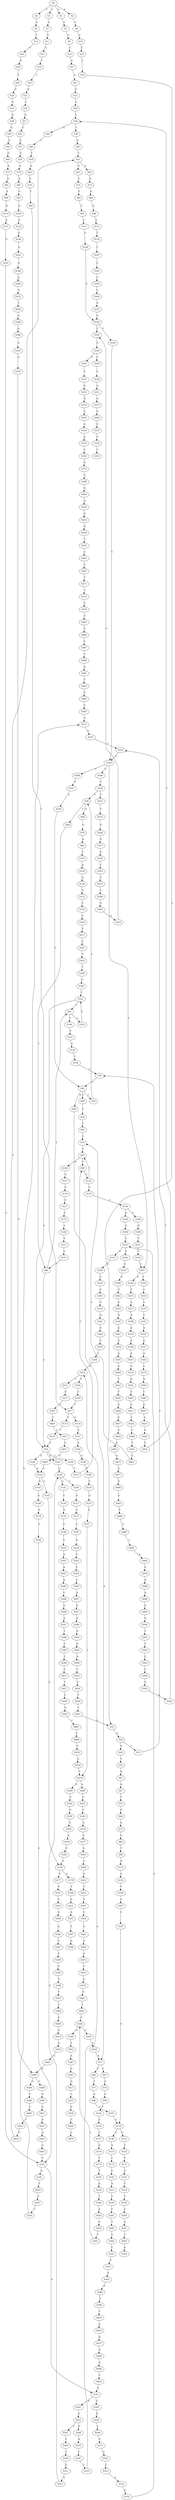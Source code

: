 strict digraph  {
	S0 -> S1 [ label = G ];
	S0 -> S2 [ label = A ];
	S0 -> S3 [ label = T ];
	S0 -> S4 [ label = C ];
	S1 -> S5 [ label = A ];
	S2 -> S6 [ label = C ];
	S3 -> S7 [ label = A ];
	S4 -> S8 [ label = A ];
	S5 -> S9 [ label = G ];
	S6 -> S10 [ label = C ];
	S7 -> S11 [ label = G ];
	S8 -> S12 [ label = T ];
	S9 -> S13 [ label = C ];
	S10 -> S14 [ label = T ];
	S11 -> S15 [ label = G ];
	S12 -> S16 [ label = C ];
	S13 -> S17 [ label = G ];
	S14 -> S18 [ label = T ];
	S15 -> S19 [ label = T ];
	S16 -> S20 [ label = A ];
	S17 -> S21 [ label = A ];
	S18 -> S22 [ label = C ];
	S19 -> S23 [ label = C ];
	S20 -> S24 [ label = T ];
	S21 -> S25 [ label = G ];
	S22 -> S26 [ label = G ];
	S23 -> S27 [ label = A ];
	S24 -> S28 [ label = C ];
	S25 -> S29 [ label = C ];
	S26 -> S30 [ label = A ];
	S26 -> S31 [ label = T ];
	S27 -> S32 [ label = C ];
	S28 -> S33 [ label = A ];
	S29 -> S34 [ label = C ];
	S30 -> S35 [ label = T ];
	S31 -> S36 [ label = C ];
	S32 -> S37 [ label = A ];
	S33 -> S38 [ label = G ];
	S34 -> S39 [ label = T ];
	S34 -> S40 [ label = G ];
	S35 -> S41 [ label = A ];
	S36 -> S42 [ label = C ];
	S37 -> S43 [ label = C ];
	S38 -> S44 [ label = G ];
	S39 -> S45 [ label = G ];
	S40 -> S46 [ label = C ];
	S41 -> S47 [ label = A ];
	S42 -> S48 [ label = C ];
	S42 -> S49 [ label = A ];
	S42 -> S50 [ label = T ];
	S43 -> S51 [ label = C ];
	S44 -> S52 [ label = G ];
	S45 -> S53 [ label = T ];
	S46 -> S54 [ label = T ];
	S47 -> S55 [ label = T ];
	S48 -> S56 [ label = T ];
	S49 -> S57 [ label = A ];
	S50 -> S58 [ label = T ];
	S51 -> S59 [ label = A ];
	S52 -> S60 [ label = G ];
	S53 -> S61 [ label = G ];
	S53 -> S62 [ label = A ];
	S54 -> S63 [ label = A ];
	S55 -> S64 [ label = G ];
	S56 -> S65 [ label = C ];
	S57 -> S66 [ label = G ];
	S57 -> S67 [ label = C ];
	S58 -> S68 [ label = A ];
	S58 -> S69 [ label = C ];
	S59 -> S70 [ label = A ];
	S60 -> S71 [ label = A ];
	S61 -> S72 [ label = T ];
	S62 -> S73 [ label = G ];
	S63 -> S74 [ label = C ];
	S64 -> S75 [ label = A ];
	S65 -> S76 [ label = C ];
	S66 -> S77 [ label = T ];
	S67 -> S78 [ label = A ];
	S68 -> S79 [ label = G ];
	S69 -> S80 [ label = T ];
	S70 -> S81 [ label = A ];
	S71 -> S82 [ label = A ];
	S72 -> S83 [ label = C ];
	S73 -> S84 [ label = A ];
	S74 -> S85 [ label = T ];
	S75 -> S86 [ label = G ];
	S76 -> S87 [ label = T ];
	S77 -> S88 [ label = A ];
	S78 -> S89 [ label = G ];
	S79 -> S90 [ label = A ];
	S80 -> S91 [ label = T ];
	S80 -> S92 [ label = C ];
	S81 -> S93 [ label = G ];
	S82 -> S94 [ label = A ];
	S83 -> S95 [ label = C ];
	S84 -> S96 [ label = A ];
	S85 -> S97 [ label = T ];
	S86 -> S98 [ label = T ];
	S87 -> S99 [ label = C ];
	S87 -> S100 [ label = A ];
	S88 -> S101 [ label = C ];
	S89 -> S102 [ label = T ];
	S90 -> S103 [ label = T ];
	S91 -> S104 [ label = T ];
	S91 -> S105 [ label = C ];
	S92 -> S106 [ label = C ];
	S92 -> S107 [ label = A ];
	S92 -> S108 [ label = G ];
	S93 -> S109 [ label = A ];
	S94 -> S110 [ label = G ];
	S95 -> S111 [ label = C ];
	S96 -> S112 [ label = A ];
	S97 -> S113 [ label = C ];
	S97 -> S114 [ label = A ];
	S98 -> S115 [ label = A ];
	S99 -> S116 [ label = C ];
	S100 -> S117 [ label = C ];
	S101 -> S118 [ label = C ];
	S102 -> S119 [ label = C ];
	S103 -> S120 [ label = A ];
	S104 -> S121 [ label = C ];
	S105 -> S122 [ label = T ];
	S106 -> S123 [ label = T ];
	S107 -> S124 [ label = G ];
	S108 -> S125 [ label = A ];
	S109 -> S126 [ label = A ];
	S110 -> S127 [ label = A ];
	S111 -> S128 [ label = G ];
	S112 -> S129 [ label = T ];
	S113 -> S130 [ label = T ];
	S114 -> S131 [ label = A ];
	S115 -> S132 [ label = G ];
	S116 -> S133 [ label = G ];
	S116 -> S87 [ label = T ];
	S117 -> S134 [ label = C ];
	S118 -> S135 [ label = G ];
	S118 -> S136 [ label = C ];
	S119 -> S137 [ label = C ];
	S120 -> S138 [ label = A ];
	S121 -> S139 [ label = G ];
	S122 -> S92 [ label = C ];
	S122 -> S91 [ label = T ];
	S123 -> S99 [ label = C ];
	S124 -> S140 [ label = T ];
	S124 -> S141 [ label = A ];
	S125 -> S142 [ label = C ];
	S125 -> S143 [ label = A ];
	S126 -> S144 [ label = G ];
	S127 -> S145 [ label = G ];
	S128 -> S146 [ label = G ];
	S129 -> S147 [ label = T ];
	S130 -> S92 [ label = C ];
	S131 -> S148 [ label = A ];
	S132 -> S149 [ label = T ];
	S133 -> S150 [ label = C ];
	S134 -> S151 [ label = C ];
	S135 -> S152 [ label = T ];
	S136 -> S153 [ label = G ];
	S137 -> S154 [ label = G ];
	S138 -> S155 [ label = A ];
	S139 -> S156 [ label = T ];
	S140 -> S157 [ label = A ];
	S141 -> S158 [ label = C ];
	S142 -> S159 [ label = G ];
	S143 -> S160 [ label = G ];
	S144 -> S161 [ label = G ];
	S145 -> S162 [ label = C ];
	S146 -> S163 [ label = C ];
	S146 -> S164 [ label = T ];
	S147 -> S165 [ label = C ];
	S148 -> S166 [ label = G ];
	S149 -> S167 [ label = A ];
	S150 -> S168 [ label = G ];
	S150 -> S169 [ label = A ];
	S151 -> S170 [ label = C ];
	S152 -> S171 [ label = T ];
	S153 -> S172 [ label = C ];
	S154 -> S173 [ label = T ];
	S155 -> S174 [ label = C ];
	S156 -> S36 [ label = C ];
	S157 -> S175 [ label = G ];
	S158 -> S176 [ label = A ];
	S159 -> S177 [ label = C ];
	S159 -> S178 [ label = G ];
	S160 -> S179 [ label = A ];
	S161 -> S180 [ label = A ];
	S162 -> S181 [ label = A ];
	S162 -> S182 [ label = G ];
	S163 -> S183 [ label = G ];
	S164 -> S184 [ label = C ];
	S165 -> S185 [ label = C ];
	S166 -> S186 [ label = T ];
	S167 -> S187 [ label = C ];
	S168 -> S188 [ label = G ];
	S169 -> S189 [ label = G ];
	S170 -> S190 [ label = T ];
	S171 -> S191 [ label = A ];
	S172 -> S192 [ label = C ];
	S173 -> S193 [ label = T ];
	S174 -> S194 [ label = C ];
	S175 -> S195 [ label = C ];
	S176 -> S196 [ label = C ];
	S177 -> S197 [ label = A ];
	S178 -> S198 [ label = T ];
	S179 -> S199 [ label = G ];
	S180 -> S200 [ label = A ];
	S181 -> S201 [ label = A ];
	S181 -> S202 [ label = G ];
	S182 -> S203 [ label = T ];
	S183 -> S204 [ label = C ];
	S183 -> S205 [ label = G ];
	S184 -> S206 [ label = C ];
	S184 -> S207 [ label = T ];
	S184 -> S208 [ label = G ];
	S185 -> S209 [ label = C ];
	S186 -> S210 [ label = C ];
	S187 -> S118 [ label = C ];
	S188 -> S211 [ label = T ];
	S189 -> S212 [ label = C ];
	S190 -> S213 [ label = T ];
	S191 -> S214 [ label = C ];
	S192 -> S215 [ label = A ];
	S193 -> S216 [ label = G ];
	S194 -> S217 [ label = T ];
	S195 -> S218 [ label = A ];
	S196 -> S219 [ label = G ];
	S197 -> S220 [ label = G ];
	S198 -> S221 [ label = A ];
	S199 -> S162 [ label = C ];
	S200 -> S222 [ label = G ];
	S201 -> S223 [ label = G ];
	S202 -> S224 [ label = G ];
	S203 -> S225 [ label = C ];
	S204 -> S226 [ label = T ];
	S205 -> S227 [ label = T ];
	S206 -> S228 [ label = T ];
	S207 -> S229 [ label = T ];
	S207 -> S230 [ label = A ];
	S208 -> S231 [ label = T ];
	S209 -> S232 [ label = G ];
	S210 -> S233 [ label = G ];
	S211 -> S234 [ label = C ];
	S212 -> S235 [ label = C ];
	S212 -> S236 [ label = A ];
	S213 -> S237 [ label = C ];
	S214 -> S238 [ label = T ];
	S215 -> S239 [ label = C ];
	S216 -> S240 [ label = T ];
	S217 -> S241 [ label = C ];
	S218 -> S242 [ label = C ];
	S219 -> S243 [ label = A ];
	S220 -> S244 [ label = G ];
	S221 -> S245 [ label = A ];
	S222 -> S246 [ label = T ];
	S223 -> S247 [ label = T ];
	S223 -> S248 [ label = G ];
	S224 -> S249 [ label = T ];
	S225 -> S250 [ label = C ];
	S226 -> S251 [ label = G ];
	S227 -> S252 [ label = G ];
	S228 -> S253 [ label = C ];
	S228 -> S58 [ label = T ];
	S229 -> S254 [ label = C ];
	S230 -> S255 [ label = T ];
	S231 -> S256 [ label = C ];
	S232 -> S146 [ label = G ];
	S233 -> S257 [ label = G ];
	S234 -> S207 [ label = T ];
	S235 -> S258 [ label = A ];
	S236 -> S259 [ label = G ];
	S237 -> S80 [ label = T ];
	S238 -> S260 [ label = C ];
	S239 -> S261 [ label = C ];
	S240 -> S262 [ label = A ];
	S241 -> S263 [ label = T ];
	S242 -> S264 [ label = C ];
	S243 -> S265 [ label = A ];
	S244 -> S266 [ label = A ];
	S245 -> S267 [ label = T ];
	S246 -> S268 [ label = G ];
	S247 -> S269 [ label = C ];
	S248 -> S270 [ label = A ];
	S249 -> S271 [ label = C ];
	S250 -> S272 [ label = G ];
	S251 -> S273 [ label = G ];
	S252 -> S274 [ label = G ];
	S253 -> S275 [ label = T ];
	S254 -> S276 [ label = C ];
	S255 -> S277 [ label = A ];
	S256 -> S42 [ label = C ];
	S257 -> S278 [ label = T ];
	S258 -> S279 [ label = C ];
	S259 -> S280 [ label = A ];
	S260 -> S281 [ label = G ];
	S261 -> S282 [ label = T ];
	S262 -> S283 [ label = G ];
	S263 -> S284 [ label = T ];
	S264 -> S285 [ label = C ];
	S265 -> S286 [ label = A ];
	S266 -> S287 [ label = C ];
	S267 -> S288 [ label = G ];
	S268 -> S289 [ label = A ];
	S269 -> S290 [ label = T ];
	S270 -> S291 [ label = C ];
	S271 -> S292 [ label = G ];
	S272 -> S293 [ label = G ];
	S273 -> S294 [ label = G ];
	S274 -> S295 [ label = C ];
	S275 -> S296 [ label = G ];
	S276 -> S297 [ label = T ];
	S277 -> S298 [ label = A ];
	S278 -> S299 [ label = G ];
	S278 -> S300 [ label = A ];
	S279 -> S301 [ label = G ];
	S280 -> S302 [ label = G ];
	S281 -> S303 [ label = T ];
	S282 -> S304 [ label = G ];
	S283 -> S305 [ label = T ];
	S284 -> S306 [ label = C ];
	S285 -> S307 [ label = A ];
	S286 -> S308 [ label = C ];
	S287 -> S309 [ label = A ];
	S289 -> S310 [ label = A ];
	S290 -> S311 [ label = C ];
	S291 -> S312 [ label = T ];
	S292 -> S313 [ label = C ];
	S293 -> S314 [ label = T ];
	S294 -> S315 [ label = C ];
	S295 -> S316 [ label = A ];
	S296 -> S317 [ label = G ];
	S297 -> S318 [ label = A ];
	S298 -> S319 [ label = A ];
	S299 -> S320 [ label = T ];
	S300 -> S321 [ label = C ];
	S301 -> S322 [ label = G ];
	S302 -> S323 [ label = G ];
	S303 -> S324 [ label = A ];
	S304 -> S325 [ label = C ];
	S305 -> S326 [ label = C ];
	S306 -> S122 [ label = T ];
	S307 -> S327 [ label = A ];
	S308 -> S328 [ label = C ];
	S309 -> S329 [ label = C ];
	S310 -> S330 [ label = G ];
	S311 -> S331 [ label = A ];
	S312 -> S332 [ label = A ];
	S313 -> S333 [ label = A ];
	S314 -> S184 [ label = C ];
	S315 -> S334 [ label = C ];
	S316 -> S335 [ label = G ];
	S317 -> S336 [ label = A ];
	S318 -> S337 [ label = G ];
	S319 -> S338 [ label = T ];
	S320 -> S339 [ label = C ];
	S321 -> S340 [ label = T ];
	S322 -> S341 [ label = G ];
	S323 -> S342 [ label = A ];
	S325 -> S343 [ label = C ];
	S326 -> S344 [ label = G ];
	S326 -> S345 [ label = C ];
	S327 -> S346 [ label = A ];
	S328 -> S347 [ label = A ];
	S329 -> S348 [ label = C ];
	S330 -> S349 [ label = G ];
	S331 -> S124 [ label = G ];
	S332 -> S350 [ label = C ];
	S332 -> S351 [ label = T ];
	S333 -> S352 [ label = G ];
	S334 -> S353 [ label = C ];
	S335 -> S354 [ label = C ];
	S336 -> S355 [ label = C ];
	S337 -> S356 [ label = G ];
	S338 -> S357 [ label = A ];
	S339 -> S358 [ label = G ];
	S340 -> S359 [ label = A ];
	S341 -> S360 [ label = A ];
	S342 -> S361 [ label = G ];
	S343 -> S362 [ label = A ];
	S344 -> S363 [ label = T ];
	S345 -> S364 [ label = A ];
	S346 -> S365 [ label = A ];
	S347 -> S366 [ label = T ];
	S348 -> S367 [ label = T ];
	S349 -> S368 [ label = T ];
	S349 -> S369 [ label = G ];
	S350 -> S370 [ label = T ];
	S351 -> S371 [ label = G ];
	S352 -> S212 [ label = C ];
	S354 -> S372 [ label = G ];
	S355 -> S373 [ label = C ];
	S356 -> S374 [ label = C ];
	S357 -> S375 [ label = G ];
	S358 -> S376 [ label = A ];
	S359 -> S377 [ label = C ];
	S360 -> S378 [ label = C ];
	S361 -> S379 [ label = G ];
	S362 -> S380 [ label = A ];
	S363 -> S381 [ label = A ];
	S364 -> S57 [ label = A ];
	S365 -> S382 [ label = G ];
	S366 -> S383 [ label = C ];
	S367 -> S384 [ label = T ];
	S368 -> S385 [ label = A ];
	S369 -> S386 [ label = C ];
	S370 -> S97 [ label = T ];
	S371 -> S387 [ label = T ];
	S372 -> S388 [ label = C ];
	S373 -> S389 [ label = C ];
	S374 -> S390 [ label = A ];
	S375 -> S391 [ label = G ];
	S376 -> S392 [ label = C ];
	S377 -> S393 [ label = G ];
	S378 -> S394 [ label = T ];
	S379 -> S395 [ label = A ];
	S380 -> S396 [ label = C ];
	S381 -> S397 [ label = G ];
	S382 -> S398 [ label = A ];
	S383 -> S399 [ label = T ];
	S384 -> S400 [ label = G ];
	S385 -> S401 [ label = A ];
	S386 -> S402 [ label = C ];
	S387 -> S403 [ label = C ];
	S388 -> S404 [ label = G ];
	S389 -> S405 [ label = G ];
	S390 -> S406 [ label = C ];
	S391 -> S407 [ label = C ];
	S392 -> S159 [ label = G ];
	S393 -> S408 [ label = T ];
	S394 -> S332 [ label = A ];
	S395 -> S409 [ label = A ];
	S396 -> S410 [ label = T ];
	S397 -> S411 [ label = G ];
	S398 -> S412 [ label = C ];
	S399 -> S413 [ label = C ];
	S400 -> S414 [ label = A ];
	S401 -> S415 [ label = G ];
	S402 -> S416 [ label = T ];
	S403 -> S417 [ label = T ];
	S404 -> S418 [ label = G ];
	S405 -> S419 [ label = G ];
	S406 -> S420 [ label = G ];
	S407 -> S421 [ label = C ];
	S408 -> S422 [ label = T ];
	S409 -> S423 [ label = T ];
	S410 -> S424 [ label = A ];
	S411 -> S425 [ label = C ];
	S412 -> S426 [ label = C ];
	S413 -> S427 [ label = T ];
	S414 -> S428 [ label = A ];
	S415 -> S429 [ label = A ];
	S416 -> S430 [ label = G ];
	S417 -> S431 [ label = C ];
	S418 -> S432 [ label = G ];
	S419 -> S163 [ label = C ];
	S420 -> S433 [ label = A ];
	S421 -> S434 [ label = C ];
	S422 -> S435 [ label = T ];
	S423 -> S436 [ label = T ];
	S424 -> S437 [ label = G ];
	S425 -> S438 [ label = G ];
	S426 -> S439 [ label = T ];
	S427 -> S440 [ label = C ];
	S428 -> S441 [ label = G ];
	S429 -> S442 [ label = G ];
	S430 -> S53 [ label = T ];
	S431 -> S443 [ label = G ];
	S432 -> S444 [ label = G ];
	S433 -> S445 [ label = G ];
	S434 -> S446 [ label = C ];
	S435 -> S447 [ label = T ];
	S436 -> S448 [ label = G ];
	S437 -> S449 [ label = A ];
	S438 -> S450 [ label = T ];
	S439 -> S451 [ label = T ];
	S440 -> S452 [ label = G ];
	S441 -> S349 [ label = G ];
	S442 -> S162 [ label = C ];
	S443 -> S125 [ label = A ];
	S444 -> S453 [ label = T ];
	S445 -> S454 [ label = C ];
	S446 -> S455 [ label = T ];
	S447 -> S456 [ label = C ];
	S448 -> S457 [ label = G ];
	S449 -> S458 [ label = G ];
	S450 -> S459 [ label = C ];
	S451 -> S22 [ label = C ];
	S452 -> S460 [ label = T ];
	S453 -> S461 [ label = G ];
	S454 -> S34 [ label = C ];
	S455 -> S462 [ label = C ];
	S456 -> S463 [ label = G ];
	S457 -> S464 [ label = A ];
	S458 -> S465 [ label = C ];
	S460 -> S466 [ label = C ];
	S461 -> S467 [ label = C ];
	S462 -> S76 [ label = C ];
	S463 -> S468 [ label = G ];
	S464 -> S469 [ label = G ];
	S465 -> S181 [ label = A ];
	S466 -> S470 [ label = G ];
	S467 -> S471 [ label = T ];
	S468 -> S472 [ label = G ];
	S469 -> S473 [ label = G ];
	S470 -> S474 [ label = G ];
	S471 -> S475 [ label = T ];
	S472 -> S476 [ label = T ];
	S473 -> S477 [ label = G ];
	S474 -> S278 [ label = T ];
	S475 -> S478 [ label = C ];
	S476 -> S479 [ label = A ];
	S477 -> S480 [ label = A ];
	S478 -> S481 [ label = C ];
	S479 -> S482 [ label = G ];
	S480 -> S483 [ label = G ];
	S481 -> S484 [ label = C ];
	S482 -> S485 [ label = T ];
	S483 -> S486 [ label = T ];
	S484 -> S487 [ label = C ];
	S485 -> S326 [ label = C ];
	S486 -> S488 [ label = G ];
	S487 -> S489 [ label = C ];
	S488 -> S490 [ label = C ];
	S489 -> S491 [ label = G ];
	S490 -> S492 [ label = A ];
	S491 -> S493 [ label = T ];
	S492 -> S494 [ label = G ];
	S493 -> S495 [ label = C ];
	S494 -> S496 [ label = A ];
	S495 -> S497 [ label = C ];
	S496 -> S498 [ label = A ];
	S497 -> S272 [ label = G ];
	S498 -> S499 [ label = A ];
	S499 -> S500 [ label = G ];
	S500 -> S501 [ label = T ];
	S501 -> S502 [ label = T ];
	S502 -> S503 [ label = C ];
	S503 -> S504 [ label = C ];
	S504 -> S505 [ label = G ];
	S505 -> S506 [ label = G ];
	S506 -> S314 [ label = T ];
}
